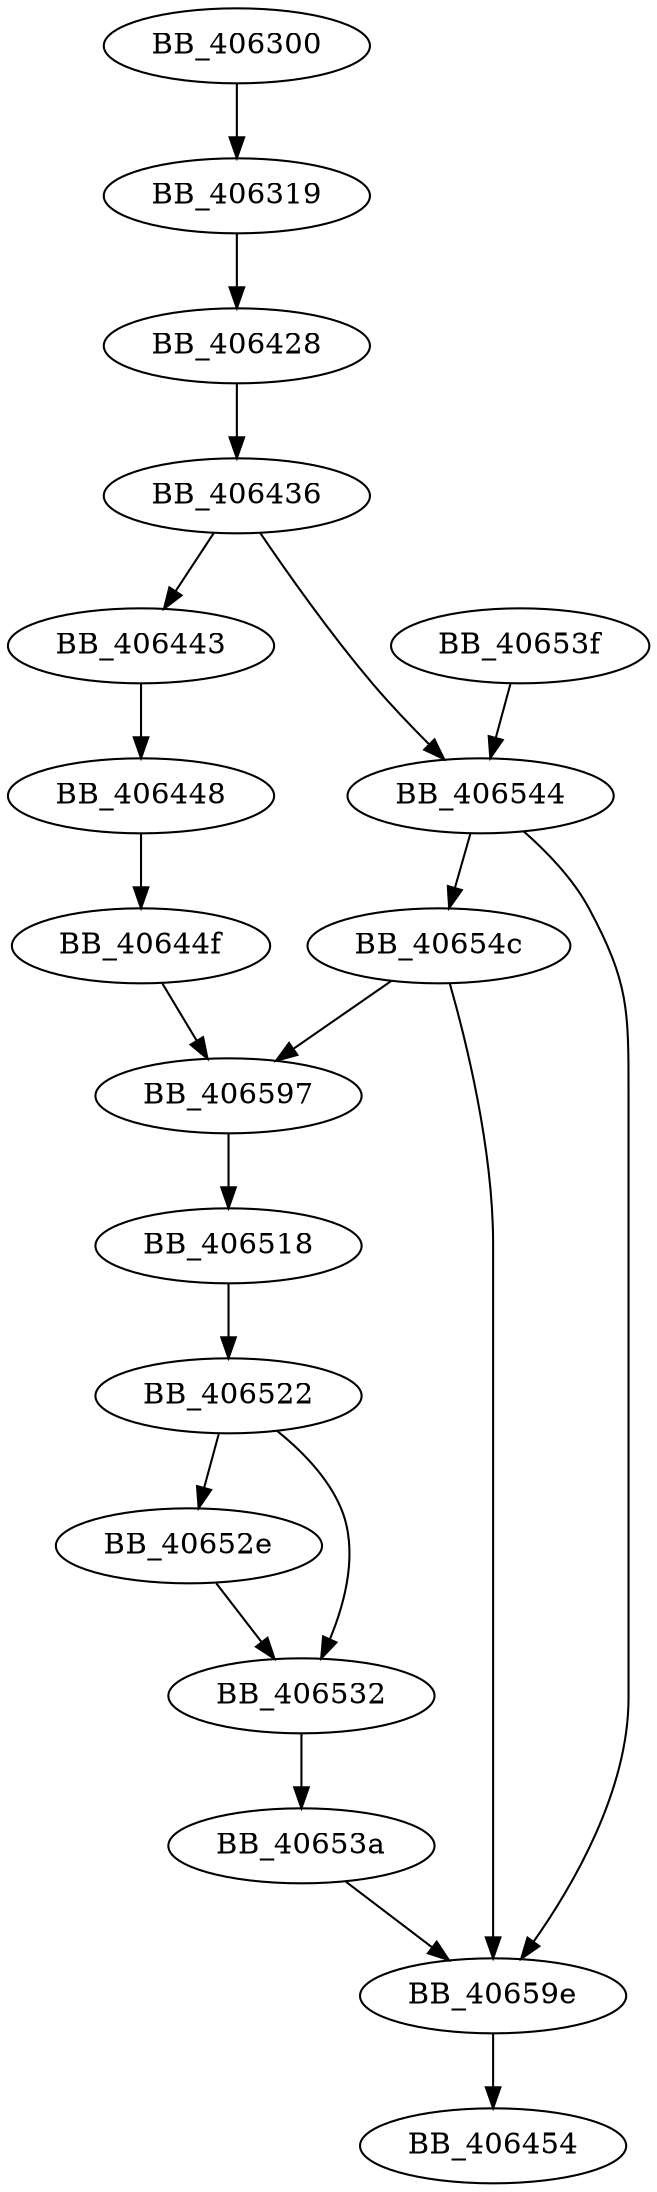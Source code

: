 DiGraph sub_406300{
BB_406300->BB_406319
BB_406319->BB_406428
BB_406428->BB_406436
BB_406436->BB_406443
BB_406436->BB_406544
BB_406443->BB_406448
BB_406448->BB_40644f
BB_40644f->BB_406597
BB_406518->BB_406522
BB_406522->BB_40652e
BB_406522->BB_406532
BB_40652e->BB_406532
BB_406532->BB_40653a
BB_40653a->BB_40659e
BB_40653f->BB_406544
BB_406544->BB_40654c
BB_406544->BB_40659e
BB_40654c->BB_406597
BB_40654c->BB_40659e
BB_406597->BB_406518
BB_40659e->BB_406454
}
